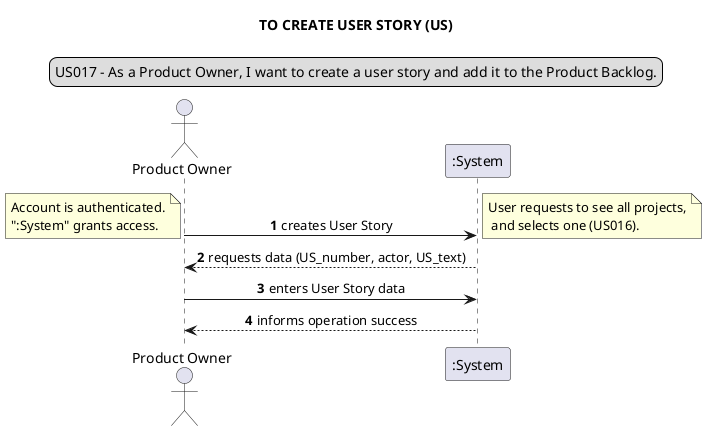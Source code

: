 @startuml
legend top
US017 - As a Product Owner, I want to create a user story and add it to the Product Backlog.
end legend
skinparam sequenceMessageAlign center
title TO CREATE USER STORY (US)
actor "Product Owner" as PO
autonumber
"PO" -> ":System": creates User Story
note left
Account is authenticated.
":System" grants access.
end note
note right
User requests to see all projects,
 and selects one (US016).
end note
PO <-- ":System": requests data (US_number, actor, US_text)

PO -> ":System": enters User Story data
PO <-- ":System": informs operation success
@enduml

@startuml
legend top
US018 - As PO/SM/Team Member, I want to consult the product backlog, i.e. to get the list of user stories sorted by priority.
end legend
skinparam sequenceMessageAlign center
title TO CONSULT THE PRODUCT BACKLOG
actor "PO/SM/Team Member" as actor
autonumber
actor -> ":System": requests product backlog (list of all US) from selected project
note left
Account is authenticated.
":System" grants access.
end note
actor <-- ":System": shows list of all US

@enduml

@startuml
title TO ADD A USER STORY TO THE SPRINT BACKLOG
legend top
US020 - As Team Member, I want to add a user story in the product backlog to the sprint backlog, during the sprint planning ceremony.
end legend
skinparam sequenceMessageAlign center

actor "Team Member"
autonumber

"Team Member" -> ":System": starts adding a User Story to Sprint Backlog
note left
Account is authenticated.
":System" grants access.
end note

note right
Team Member requests to see
the Product Backlog and selects
a User Story. See US018
end note
"Team Member" <-- ":System": requests data (projectCode, userStoryDto, sprintNumber)
"Team Member" -> ":System": sends requested data
"Team Member" <-- ":System": User Story was added to Sprint Backlog
@enduml

@startuml
legend top
US022 - As Team Member, I want to view the Scrum Board of current sprint.
end legend
skinparam sequenceMessageAlign center
title TO VIEW THE SCRUM BOARD OF SPRINT
actor "Team Member"
autonumber
"Team Member" -> ":System": request to view the Scrum Board of current sprint.
note left
Account is authenticated.
":System" grants access.
end note
note right
Team member request to see all projects,
and select one (US0016).
end note
"Team Member" <-- ":System": shows Scrum Board of current sprint
@enduml